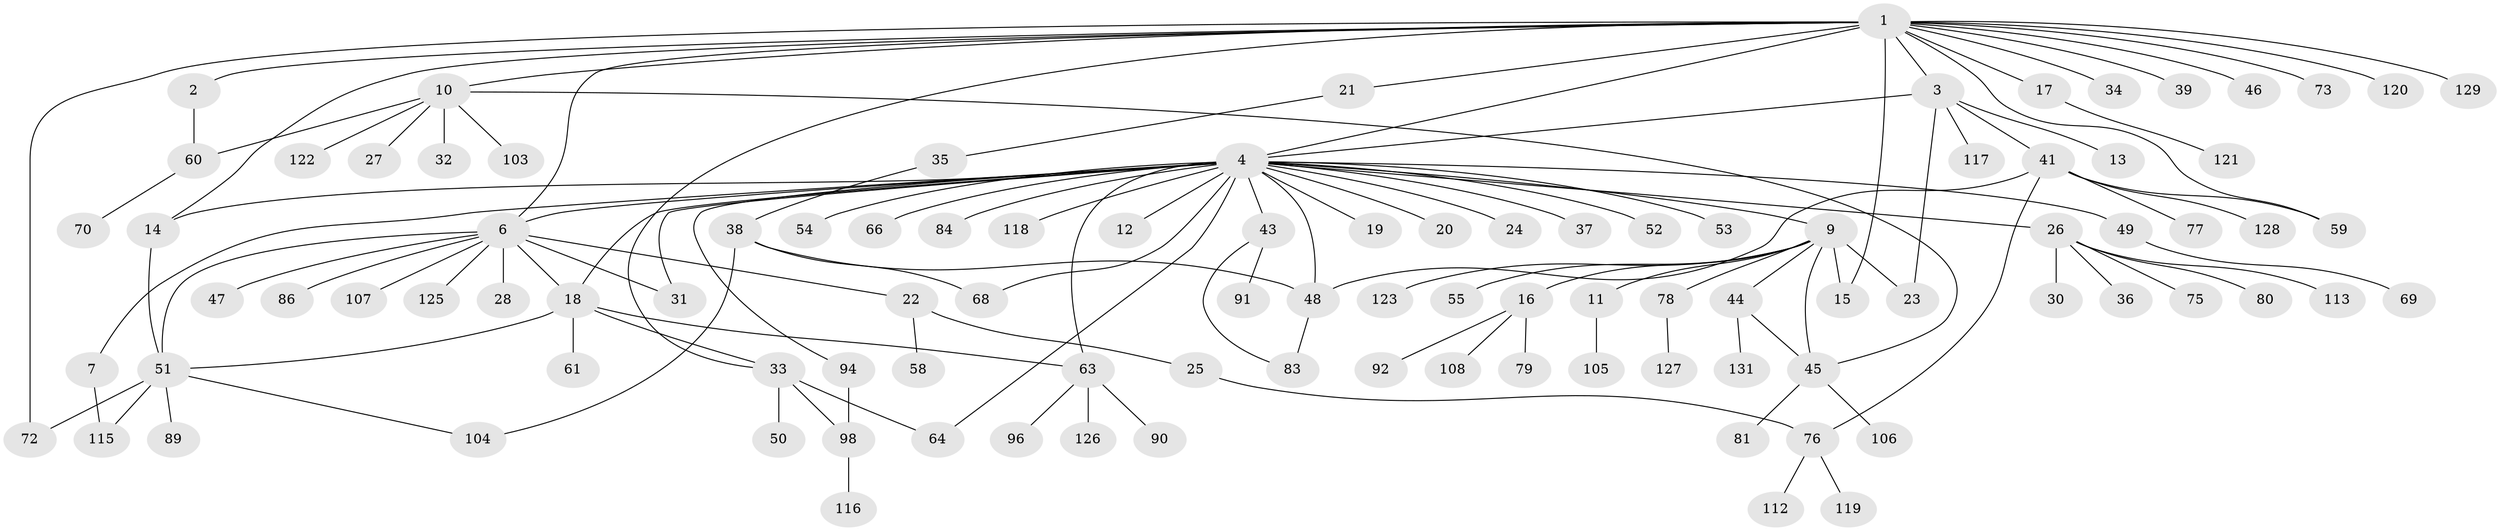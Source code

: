 // Generated by graph-tools (version 1.1) at 2025/23/03/03/25 07:23:52]
// undirected, 102 vertices, 126 edges
graph export_dot {
graph [start="1"]
  node [color=gray90,style=filled];
  1 [super="+29"];
  2;
  3 [super="+8"];
  4 [super="+5"];
  6 [super="+133"];
  7;
  9 [super="+100"];
  10 [super="+110"];
  11 [super="+57"];
  12;
  13 [super="+132"];
  14 [super="+124"];
  15 [super="+87"];
  16 [super="+82"];
  17 [super="+95"];
  18 [super="+97"];
  19;
  20;
  21;
  22 [super="+111"];
  23;
  24;
  25 [super="+93"];
  26 [super="+56"];
  27;
  28;
  30;
  31;
  32;
  33;
  34;
  35 [super="+74"];
  36;
  37;
  38 [super="+40"];
  39;
  41 [super="+42"];
  43 [super="+67"];
  44;
  45;
  46;
  47 [super="+114"];
  48 [super="+88"];
  49;
  50;
  51 [super="+99"];
  52;
  53;
  54 [super="+71"];
  55;
  58;
  59 [super="+62"];
  60;
  61;
  63 [super="+65"];
  64;
  66;
  68;
  69;
  70;
  72;
  73;
  75;
  76;
  77 [super="+101"];
  78;
  79;
  80 [super="+85"];
  81;
  83;
  84;
  86;
  89;
  90;
  91;
  92;
  94;
  96;
  98 [super="+102"];
  103;
  104;
  105;
  106;
  107 [super="+109"];
  108;
  112 [super="+130"];
  113;
  115;
  116;
  117;
  118;
  119;
  120;
  121;
  122;
  123;
  125;
  126;
  127;
  128;
  129;
  131;
  1 -- 2;
  1 -- 3;
  1 -- 4 [weight=2];
  1 -- 6;
  1 -- 10;
  1 -- 14;
  1 -- 15;
  1 -- 17;
  1 -- 21;
  1 -- 33;
  1 -- 59;
  1 -- 72;
  1 -- 73;
  1 -- 120;
  1 -- 129;
  1 -- 34;
  1 -- 39;
  1 -- 46;
  2 -- 60;
  3 -- 4;
  3 -- 13;
  3 -- 41;
  3 -- 117;
  3 -- 23;
  4 -- 6;
  4 -- 7;
  4 -- 12;
  4 -- 14;
  4 -- 18;
  4 -- 19;
  4 -- 20;
  4 -- 24;
  4 -- 26;
  4 -- 31;
  4 -- 37;
  4 -- 43;
  4 -- 49;
  4 -- 52;
  4 -- 53;
  4 -- 54;
  4 -- 63;
  4 -- 64;
  4 -- 66;
  4 -- 68;
  4 -- 84;
  4 -- 94;
  4 -- 118;
  4 -- 9;
  4 -- 48;
  6 -- 18;
  6 -- 22;
  6 -- 28;
  6 -- 31;
  6 -- 47;
  6 -- 51;
  6 -- 86;
  6 -- 107;
  6 -- 125;
  7 -- 115;
  9 -- 11;
  9 -- 15;
  9 -- 16;
  9 -- 23;
  9 -- 44;
  9 -- 45;
  9 -- 55;
  9 -- 78;
  9 -- 123;
  10 -- 27;
  10 -- 32;
  10 -- 45;
  10 -- 60;
  10 -- 103;
  10 -- 122;
  11 -- 105;
  14 -- 51;
  16 -- 79;
  16 -- 108;
  16 -- 92;
  17 -- 121;
  18 -- 33;
  18 -- 51;
  18 -- 61;
  18 -- 63;
  21 -- 35;
  22 -- 25;
  22 -- 58;
  25 -- 76;
  26 -- 30;
  26 -- 36;
  26 -- 80;
  26 -- 113;
  26 -- 75;
  33 -- 50;
  33 -- 64;
  33 -- 98;
  35 -- 38;
  38 -- 48;
  38 -- 68;
  38 -- 104;
  41 -- 48;
  41 -- 76;
  41 -- 77;
  41 -- 128;
  41 -- 59;
  43 -- 83;
  43 -- 91;
  44 -- 45;
  44 -- 131;
  45 -- 81;
  45 -- 106;
  48 -- 83;
  49 -- 69;
  51 -- 72;
  51 -- 89;
  51 -- 104;
  51 -- 115;
  60 -- 70;
  63 -- 90;
  63 -- 96;
  63 -- 126;
  76 -- 112;
  76 -- 119;
  78 -- 127;
  94 -- 98;
  98 -- 116;
}
